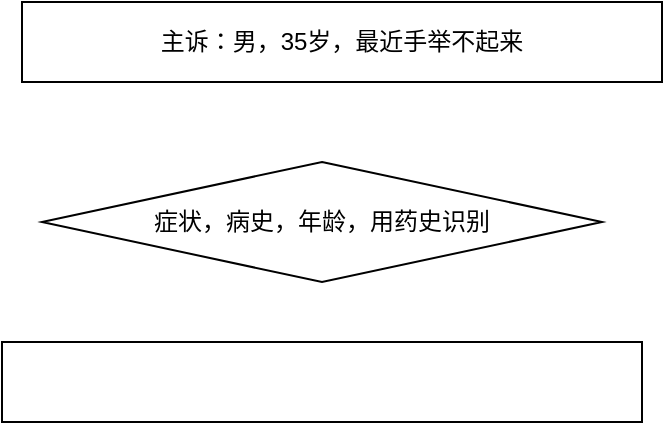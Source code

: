 <mxfile version="20.0.4" type="github">
  <diagram id="HOxKXjVEEQHuZbr7ICWv" name="Page-1">
    <mxGraphModel dx="1038" dy="539" grid="1" gridSize="10" guides="1" tooltips="1" connect="1" arrows="1" fold="1" page="1" pageScale="1" pageWidth="827" pageHeight="1169" math="0" shadow="0">
      <root>
        <mxCell id="0" />
        <mxCell id="1" parent="0" />
        <mxCell id="X9wH3CNpNNGaRG8ekS3V-3" value="" style="rounded=0;whiteSpace=wrap;html=1;" vertex="1" parent="1">
          <mxGeometry x="180" y="190" width="320" height="40" as="geometry" />
        </mxCell>
        <mxCell id="X9wH3CNpNNGaRG8ekS3V-4" value="主诉：男，35岁，最近手举不起来" style="rounded=0;whiteSpace=wrap;html=1;" vertex="1" parent="1">
          <mxGeometry x="190" y="20" width="320" height="40" as="geometry" />
        </mxCell>
        <mxCell id="X9wH3CNpNNGaRG8ekS3V-5" value="症状，病史，年龄，用药史识别" style="rhombus;whiteSpace=wrap;html=1;" vertex="1" parent="1">
          <mxGeometry x="200" y="100" width="280" height="60" as="geometry" />
        </mxCell>
      </root>
    </mxGraphModel>
  </diagram>
</mxfile>
